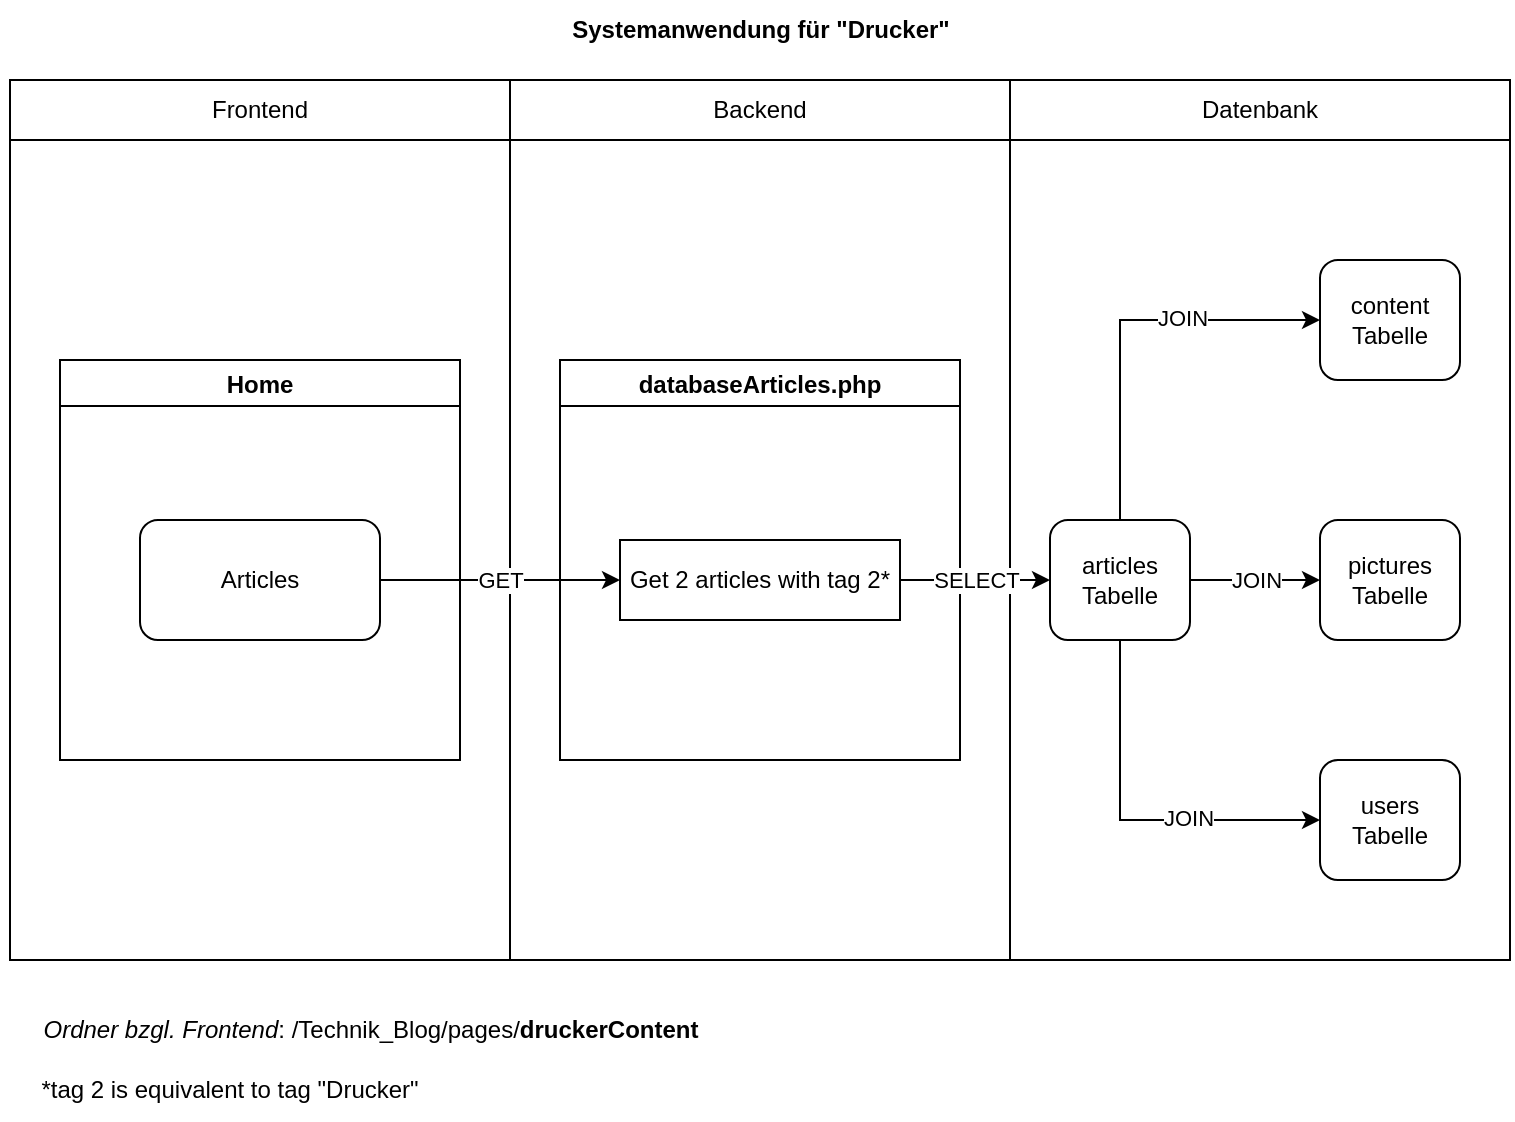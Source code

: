 <mxfile version="20.0.4" type="github">
  <diagram id="GPVNlUdv42vTJCBi7Wxd" name="Page-1">
    <mxGraphModel dx="1351" dy="1772" grid="1" gridSize="10" guides="1" tooltips="1" connect="1" arrows="1" fold="1" page="1" pageScale="1" pageWidth="827" pageHeight="1169" math="0" shadow="0">
      <root>
        <mxCell id="0" />
        <mxCell id="1" parent="0" />
        <mxCell id="AQ-8HOtOhwurITKGxNNY-1" value="Systemanwendung für &quot;Drucker&quot;" style="text;html=1;strokeColor=none;fillColor=none;align=center;verticalAlign=middle;whiteSpace=wrap;rounded=0;fontStyle=1" parent="1" vertex="1">
          <mxGeometry x="350.75" y="-1160" width="208.5" height="30" as="geometry" />
        </mxCell>
        <mxCell id="AQ-8HOtOhwurITKGxNNY-2" value="" style="rounded=0;whiteSpace=wrap;html=1;labelPosition=center;verticalLabelPosition=top;align=center;verticalAlign=bottom;spacingTop=0;" parent="1" vertex="1">
          <mxGeometry x="80" y="-1120" width="250" height="440" as="geometry" />
        </mxCell>
        <mxCell id="AQ-8HOtOhwurITKGxNNY-3" value="" style="rounded=0;whiteSpace=wrap;html=1;" parent="1" vertex="1">
          <mxGeometry x="330" y="-1120" width="250" height="440" as="geometry" />
        </mxCell>
        <mxCell id="AQ-8HOtOhwurITKGxNNY-5" value="Frontend" style="text;html=1;strokeColor=none;fillColor=none;align=center;verticalAlign=middle;whiteSpace=wrap;rounded=0;" parent="1" vertex="1">
          <mxGeometry x="175" y="-1120" width="60" height="30" as="geometry" />
        </mxCell>
        <mxCell id="AQ-8HOtOhwurITKGxNNY-7" value="Backend" style="text;html=1;strokeColor=none;fillColor=none;align=center;verticalAlign=middle;whiteSpace=wrap;rounded=0;" parent="1" vertex="1">
          <mxGeometry x="425" y="-1120" width="60" height="30" as="geometry" />
        </mxCell>
        <mxCell id="AQ-8HOtOhwurITKGxNNY-9" value="Home" style="swimlane;" parent="1" vertex="1">
          <mxGeometry x="105" y="-980" width="200" height="200" as="geometry" />
        </mxCell>
        <mxCell id="AQ-8HOtOhwurITKGxNNY-10" value="Articles" style="rounded=1;whiteSpace=wrap;html=1;" parent="AQ-8HOtOhwurITKGxNNY-9" vertex="1">
          <mxGeometry x="40" y="80" width="120" height="60" as="geometry" />
        </mxCell>
        <mxCell id="AQ-8HOtOhwurITKGxNNY-11" value="databaseArticles.php" style="swimlane;" parent="1" vertex="1">
          <mxGeometry x="355" y="-980" width="200" height="200" as="geometry" />
        </mxCell>
        <mxCell id="AQ-8HOtOhwurITKGxNNY-12" value="Get 2 articles with tag 2*" style="rounded=0;whiteSpace=wrap;html=1;" parent="AQ-8HOtOhwurITKGxNNY-11" vertex="1">
          <mxGeometry x="30" y="90" width="140" height="40" as="geometry" />
        </mxCell>
        <mxCell id="AQ-8HOtOhwurITKGxNNY-14" value="&lt;i&gt;Ordner bzgl. Frontend&lt;/i&gt;: /Technik_Blog/pages/&lt;b&gt;druckerContent&lt;/b&gt;" style="text;html=1;align=center;verticalAlign=middle;resizable=0;points=[];autosize=1;strokeColor=none;fillColor=none;" parent="1" vertex="1">
          <mxGeometry x="85" y="-660" width="350" height="30" as="geometry" />
        </mxCell>
        <mxCell id="AQ-8HOtOhwurITKGxNNY-15" value="*tag 2 is equivalent to tag &quot;Drucker&quot;" style="text;html=1;strokeColor=none;fillColor=none;align=center;verticalAlign=middle;whiteSpace=wrap;rounded=0;" parent="1" vertex="1">
          <mxGeometry x="75" y="-630" width="230" height="30" as="geometry" />
        </mxCell>
        <mxCell id="AQ-8HOtOhwurITKGxNNY-16" value="GET" style="endArrow=classic;html=1;rounded=0;exitX=1;exitY=0.5;exitDx=0;exitDy=0;entryX=0;entryY=0.5;entryDx=0;entryDy=0;" parent="1" source="AQ-8HOtOhwurITKGxNNY-10" target="AQ-8HOtOhwurITKGxNNY-12" edge="1">
          <mxGeometry width="50" height="50" relative="1" as="geometry">
            <mxPoint x="380" y="-890" as="sourcePoint" />
            <mxPoint x="430" y="-940" as="targetPoint" />
          </mxGeometry>
        </mxCell>
        <mxCell id="n7xPbwuh1RVkUJvjzfGt-1" value="" style="rounded=0;whiteSpace=wrap;html=1;" vertex="1" parent="1">
          <mxGeometry x="580" y="-1120" width="250" height="440" as="geometry" />
        </mxCell>
        <mxCell id="n7xPbwuh1RVkUJvjzfGt-2" value="Datenbank" style="text;html=1;strokeColor=none;fillColor=none;align=center;verticalAlign=middle;whiteSpace=wrap;rounded=0;" vertex="1" parent="1">
          <mxGeometry x="675" y="-1120" width="60" height="30" as="geometry" />
        </mxCell>
        <mxCell id="n7xPbwuh1RVkUJvjzfGt-3" value="articles Tabelle" style="rounded=1;whiteSpace=wrap;html=1;" vertex="1" parent="1">
          <mxGeometry x="600" y="-900" width="70" height="60" as="geometry" />
        </mxCell>
        <mxCell id="n7xPbwuh1RVkUJvjzfGt-4" value="content Tabelle" style="rounded=1;whiteSpace=wrap;html=1;" vertex="1" parent="1">
          <mxGeometry x="735" y="-1030" width="70" height="60" as="geometry" />
        </mxCell>
        <mxCell id="n7xPbwuh1RVkUJvjzfGt-5" value="pictures Tabelle" style="rounded=1;whiteSpace=wrap;html=1;" vertex="1" parent="1">
          <mxGeometry x="735" y="-900" width="70" height="60" as="geometry" />
        </mxCell>
        <mxCell id="n7xPbwuh1RVkUJvjzfGt-6" value="users Tabelle" style="rounded=1;whiteSpace=wrap;html=1;" vertex="1" parent="1">
          <mxGeometry x="735" y="-780" width="70" height="60" as="geometry" />
        </mxCell>
        <mxCell id="n7xPbwuh1RVkUJvjzfGt-7" value="JOIN" style="endArrow=classic;html=1;rounded=0;exitX=1;exitY=0.5;exitDx=0;exitDy=0;entryX=0;entryY=0.5;entryDx=0;entryDy=0;" edge="1" parent="1" source="n7xPbwuh1RVkUJvjzfGt-3" target="n7xPbwuh1RVkUJvjzfGt-5">
          <mxGeometry width="50" height="50" relative="1" as="geometry">
            <mxPoint x="400" y="-880" as="sourcePoint" />
            <mxPoint x="450" y="-930" as="targetPoint" />
          </mxGeometry>
        </mxCell>
        <mxCell id="n7xPbwuh1RVkUJvjzfGt-8" value="" style="endArrow=classic;html=1;rounded=0;exitX=0.5;exitY=1;exitDx=0;exitDy=0;entryX=0;entryY=0.5;entryDx=0;entryDy=0;" edge="1" parent="1" source="n7xPbwuh1RVkUJvjzfGt-3" target="n7xPbwuh1RVkUJvjzfGt-6">
          <mxGeometry width="50" height="50" relative="1" as="geometry">
            <mxPoint x="400" y="-880" as="sourcePoint" />
            <mxPoint x="450" y="-930" as="targetPoint" />
            <Array as="points">
              <mxPoint x="635" y="-750" />
            </Array>
          </mxGeometry>
        </mxCell>
        <mxCell id="n7xPbwuh1RVkUJvjzfGt-9" value="JOIN" style="edgeLabel;html=1;align=center;verticalAlign=middle;resizable=0;points=[];" vertex="1" connectable="0" parent="n7xPbwuh1RVkUJvjzfGt-8">
          <mxGeometry x="0.296" y="1" relative="1" as="geometry">
            <mxPoint x="1" as="offset" />
          </mxGeometry>
        </mxCell>
        <mxCell id="n7xPbwuh1RVkUJvjzfGt-10" value="" style="endArrow=classic;html=1;rounded=0;exitX=0.5;exitY=0;exitDx=0;exitDy=0;entryX=0;entryY=0.5;entryDx=0;entryDy=0;" edge="1" parent="1" source="n7xPbwuh1RVkUJvjzfGt-3" target="n7xPbwuh1RVkUJvjzfGt-4">
          <mxGeometry width="50" height="50" relative="1" as="geometry">
            <mxPoint x="645" y="-830" as="sourcePoint" />
            <mxPoint x="745" y="-740" as="targetPoint" />
            <Array as="points">
              <mxPoint x="635" y="-1000" />
            </Array>
          </mxGeometry>
        </mxCell>
        <mxCell id="n7xPbwuh1RVkUJvjzfGt-11" value="JOIN" style="edgeLabel;html=1;align=center;verticalAlign=middle;resizable=0;points=[];" vertex="1" connectable="0" parent="n7xPbwuh1RVkUJvjzfGt-10">
          <mxGeometry x="0.296" y="1" relative="1" as="geometry">
            <mxPoint x="1" as="offset" />
          </mxGeometry>
        </mxCell>
        <mxCell id="AQ-8HOtOhwurITKGxNNY-8" value="" style="endArrow=none;html=1;rounded=0;" parent="1" edge="1">
          <mxGeometry width="50" height="50" relative="1" as="geometry">
            <mxPoint x="80" y="-1090" as="sourcePoint" />
            <mxPoint x="830" y="-1090" as="targetPoint" />
          </mxGeometry>
        </mxCell>
        <mxCell id="n7xPbwuh1RVkUJvjzfGt-13" value="SELECT" style="endArrow=classic;html=1;rounded=0;exitX=1;exitY=0.5;exitDx=0;exitDy=0;entryX=0;entryY=0.5;entryDx=0;entryDy=0;" edge="1" parent="1" source="AQ-8HOtOhwurITKGxNNY-12" target="n7xPbwuh1RVkUJvjzfGt-3">
          <mxGeometry width="50" height="50" relative="1" as="geometry">
            <mxPoint x="310" y="-880" as="sourcePoint" />
            <mxPoint x="360" y="-930" as="targetPoint" />
          </mxGeometry>
        </mxCell>
      </root>
    </mxGraphModel>
  </diagram>
</mxfile>

